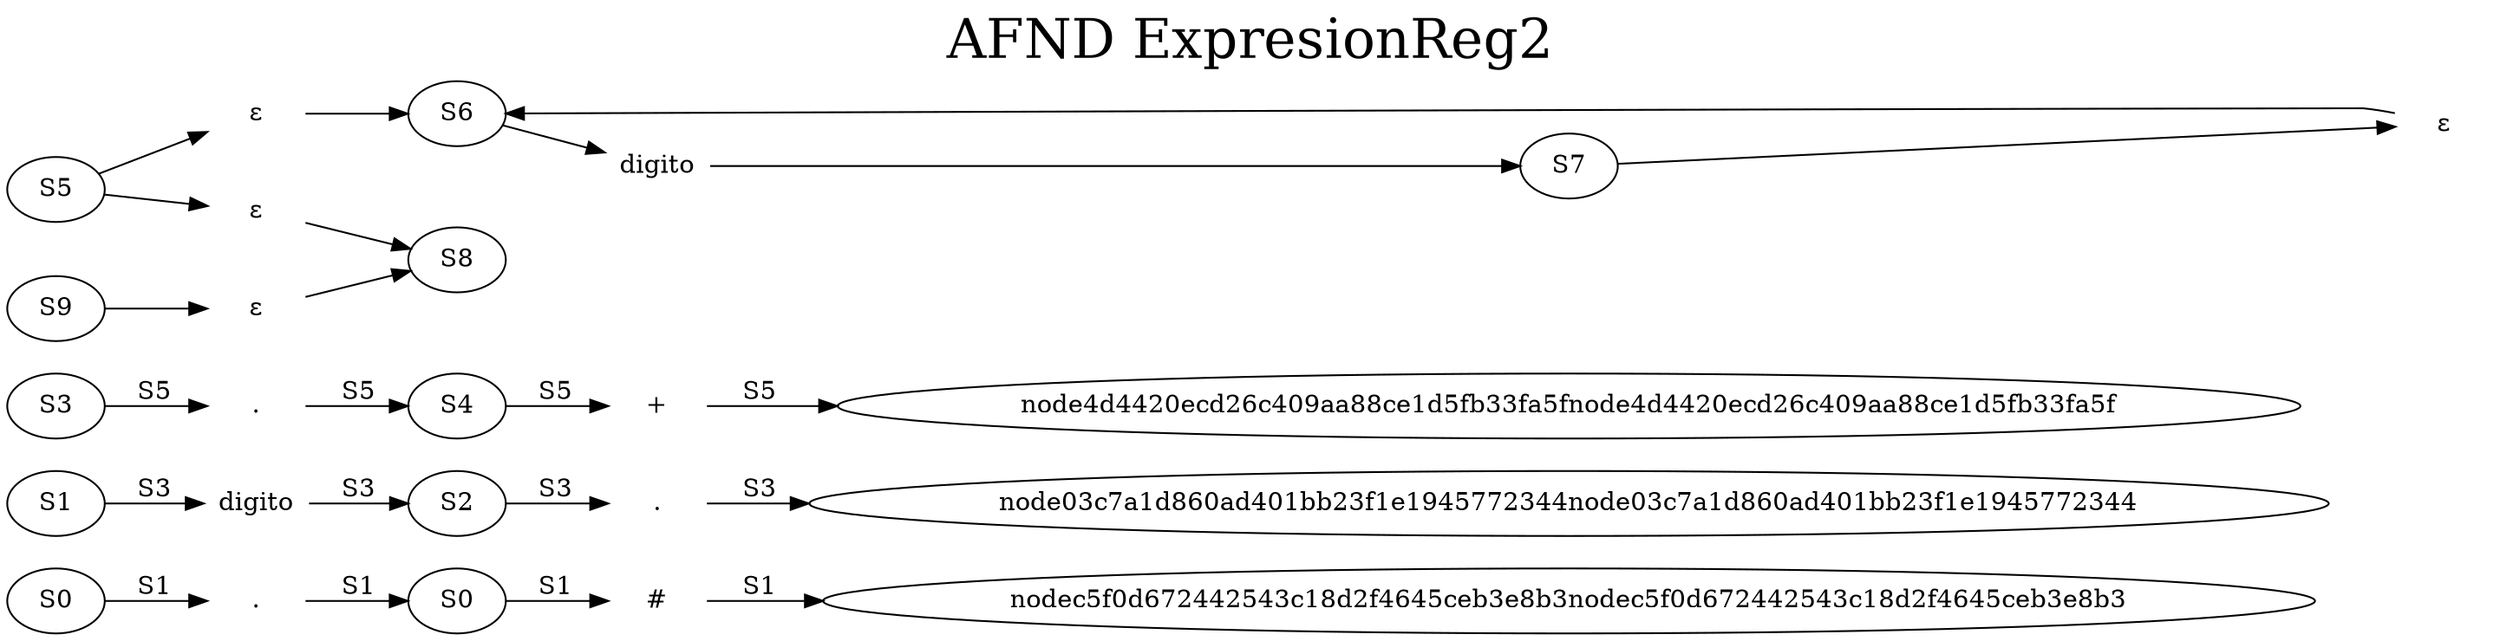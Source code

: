 digraph G{
 graph [dpi=1000];
 label=<AFND ExpresionReg2>
 labelloc = t;
 fontsize = 30; rankdir=LR;

node1f70be73688f4c7eb2c54fb4405b7260[label="S0"]

nodec5f0d672442543c18d2f4645ceb3e8b3[label="S1"]

node6b300ee10c1f4ff69539ee3d5363a365[label="." shape="none"]

node4abc304fb2cf4d7c8ed63c8875907440[label="#" shape="none"]

nodee05d6f0257d54716844cc0aa0f8f2a6e[label="S0"]

node1f70be73688f4c7eb2c54fb4405b7260 -> node6b300ee10c1f4ff69539ee3d5363a365 -> nodee05d6f0257d54716844cc0aa0f8f2a6e -> node4abc304fb2cf4d7c8ed63c8875907440 -> nodec5f0d672442543c18d2f4645ceb3e8b3nodec5f0d672442543c18d2f4645ceb3e8b3[label="S1"]

node03c7a1d860ad401bb23f1e1945772344[label="S3"]

nodea92b820facd444ba8f54efd6011b8b15[label="digito" shape="none"]

node26881001ad23475882dcd345991d2c1e[label="." shape="none"]

nodeea8776ba39f843de8b4ed28ab4ab6b0f[label="S2"]

nodec5f0d672442543c18d2f4645ceb3e8b3 -> nodea92b820facd444ba8f54efd6011b8b15 -> nodeea8776ba39f843de8b4ed28ab4ab6b0f -> node26881001ad23475882dcd345991d2c1e -> node03c7a1d860ad401bb23f1e1945772344node03c7a1d860ad401bb23f1e1945772344[label="S3"]

node4d4420ecd26c409aa88ce1d5fb33fa5f[label="S5"]

nodeef340f519c97420abeddd7e98f820603[label="." shape="none"]

node2f83293ec4634a3496d11a0559bc8143[label="+" shape="none"]

node070ccf1b2b7644a7908427822ca0298f[label="S4"]

node03c7a1d860ad401bb23f1e1945772344 -> nodeef340f519c97420abeddd7e98f820603 -> node070ccf1b2b7644a7908427822ca0298f -> node2f83293ec4634a3496d11a0559bc8143 -> node4d4420ecd26c409aa88ce1d5fb33fa5fnode4d4420ecd26c409aa88ce1d5fb33fa5f[label="S5"]

nodeabf402c251fb415c9c3d752a24f358b9[label="S8"]

node7957a76cb66642b0bd68c3e01be82490[label="ε" shape="none"]

node71e81164e5124894b2d249d10386791d[label="ε" shape="none"]

nodea31c107ade0c421e83ccc7a73d16b724[label="ε" shape="none"]

node668f29c2d9344a8886d82f3da3cac2fb[label="ε" shape="none"]

node051db80437bb49fb8dda9ad5b7ac250b[label="digito" shape="none"]

node6a973fa605a543ba928cb5c34e6cd156[label="S6"]

node6b77d6effc9347dfa10849f7f1b0d00c[label="S7"]

node4d4420ecd26c409aa88ce1d5fb33fa5f -> node7957a76cb66642b0bd68c3e01be82490 -> node6a973fa605a543ba928cb5c34e6cd156 -> node051db80437bb49fb8dda9ad5b7ac250b -> node6b77d6effc9347dfa10849f7f1b0d00c -> node71e81164e5124894b2d249d10386791d -> node6a973fa605a543ba928cb5c34e6cd156;
node4d4420ecd26c409aa88ce1d5fb33fa5f -> nodea31c107ade0c421e83ccc7a73d16b724 -> nodeabf402c251fb415c9c3d752a24f358b9;
S9 -> node668f29c2d9344a8886d82f3da3cac2fb -> nodeabf402c251fb415c9c3d752a24f358b9;
}